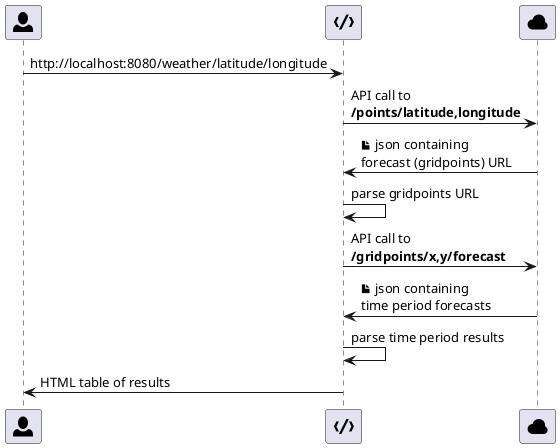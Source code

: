 @startuml
' Created with PlantUML https://plantuml.com/

participant "<size:30><&person></size>" as client
participant "<size:30><&code></size>" as jar
participant "<size:30><&cloud></size>" as api

client -> jar: http://localhost:8080/weather/latitude/longitude

jar -> api: API call to\n<b>/points/latitude,longitude</b>
api -> jar: <&file> json containing\nforecast (gridpoints) URL
jar -> jar: parse gridpoints URL

jar -> api: API call to\n<b>/gridpoints/x,y/forecast</b>
api -> jar: <&file> json containing\ntime period forecasts 
jar -> jar: parse time period results

jar -> client: HTML table of results
@enduml
